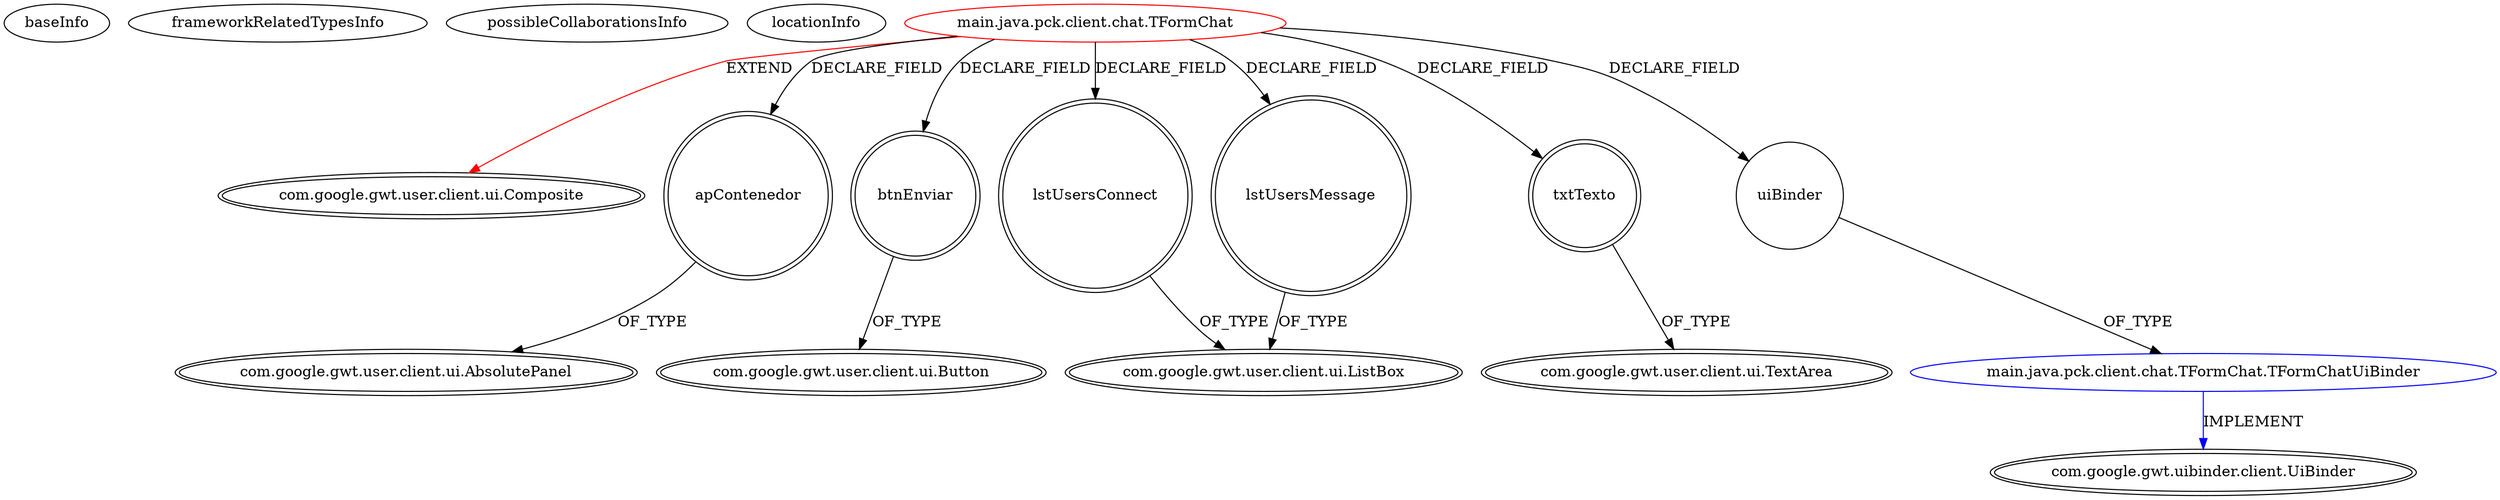 digraph {
baseInfo[graphId=3312,category="extension_graph",isAnonymous=false,possibleRelation=true]
frameworkRelatedTypesInfo[0="com.google.gwt.user.client.ui.Composite"]
possibleCollaborationsInfo[0="3312~FIELD_DECLARATION-~com.google.gwt.user.client.ui.Composite ~com.google.gwt.uibinder.client.UiBinder ~false~false"]
locationInfo[projectName="jumanor-client-nodejsgwt",filePath="/jumanor-client-nodejsgwt/client-nodejsgwt-master/src/main/java/pck/client/chat/TFormChat.java",contextSignature="TFormChat",graphId="3312"]
0[label="main.java.pck.client.chat.TFormChat",vertexType="ROOT_CLIENT_CLASS_DECLARATION",isFrameworkType=false,color=red]
1[label="com.google.gwt.user.client.ui.Composite",vertexType="FRAMEWORK_CLASS_TYPE",isFrameworkType=true,peripheries=2]
2[label="apContenedor",vertexType="FIELD_DECLARATION",isFrameworkType=true,peripheries=2,shape=circle]
3[label="com.google.gwt.user.client.ui.AbsolutePanel",vertexType="FRAMEWORK_CLASS_TYPE",isFrameworkType=true,peripheries=2]
4[label="btnEnviar",vertexType="FIELD_DECLARATION",isFrameworkType=true,peripheries=2,shape=circle]
5[label="com.google.gwt.user.client.ui.Button",vertexType="FRAMEWORK_CLASS_TYPE",isFrameworkType=true,peripheries=2]
6[label="lstUsersConnect",vertexType="FIELD_DECLARATION",isFrameworkType=true,peripheries=2,shape=circle]
7[label="com.google.gwt.user.client.ui.ListBox",vertexType="FRAMEWORK_CLASS_TYPE",isFrameworkType=true,peripheries=2]
8[label="lstUsersMessage",vertexType="FIELD_DECLARATION",isFrameworkType=true,peripheries=2,shape=circle]
10[label="txtTexto",vertexType="FIELD_DECLARATION",isFrameworkType=true,peripheries=2,shape=circle]
11[label="com.google.gwt.user.client.ui.TextArea",vertexType="FRAMEWORK_CLASS_TYPE",isFrameworkType=true,peripheries=2]
12[label="uiBinder",vertexType="FIELD_DECLARATION",isFrameworkType=false,shape=circle]
13[label="main.java.pck.client.chat.TFormChat.TFormChatUiBinder",vertexType="REFERENCE_CLIENT_CLASS_DECLARATION",isFrameworkType=false,color=blue]
14[label="com.google.gwt.uibinder.client.UiBinder",vertexType="FRAMEWORK_INTERFACE_TYPE",isFrameworkType=true,peripheries=2]
0->1[label="EXTEND",color=red]
0->2[label="DECLARE_FIELD"]
2->3[label="OF_TYPE"]
0->4[label="DECLARE_FIELD"]
4->5[label="OF_TYPE"]
0->6[label="DECLARE_FIELD"]
6->7[label="OF_TYPE"]
0->8[label="DECLARE_FIELD"]
8->7[label="OF_TYPE"]
0->10[label="DECLARE_FIELD"]
10->11[label="OF_TYPE"]
0->12[label="DECLARE_FIELD"]
13->14[label="IMPLEMENT",color=blue]
12->13[label="OF_TYPE"]
}
